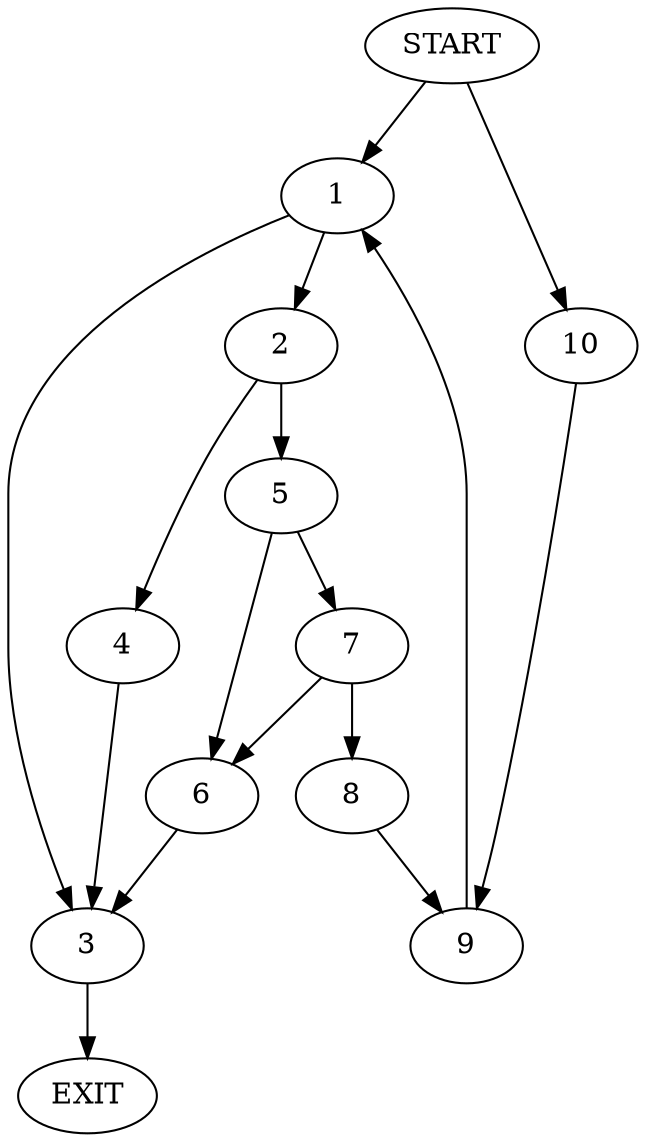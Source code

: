digraph {
0 [label="START"]
11 [label="EXIT"]
0 -> 1
1 -> 2
1 -> 3
2 -> 4
2 -> 5
3 -> 11
4 -> 3
5 -> 6
5 -> 7
6 -> 3
7 -> 6
7 -> 8
8 -> 9
9 -> 1
0 -> 10
10 -> 9
}
